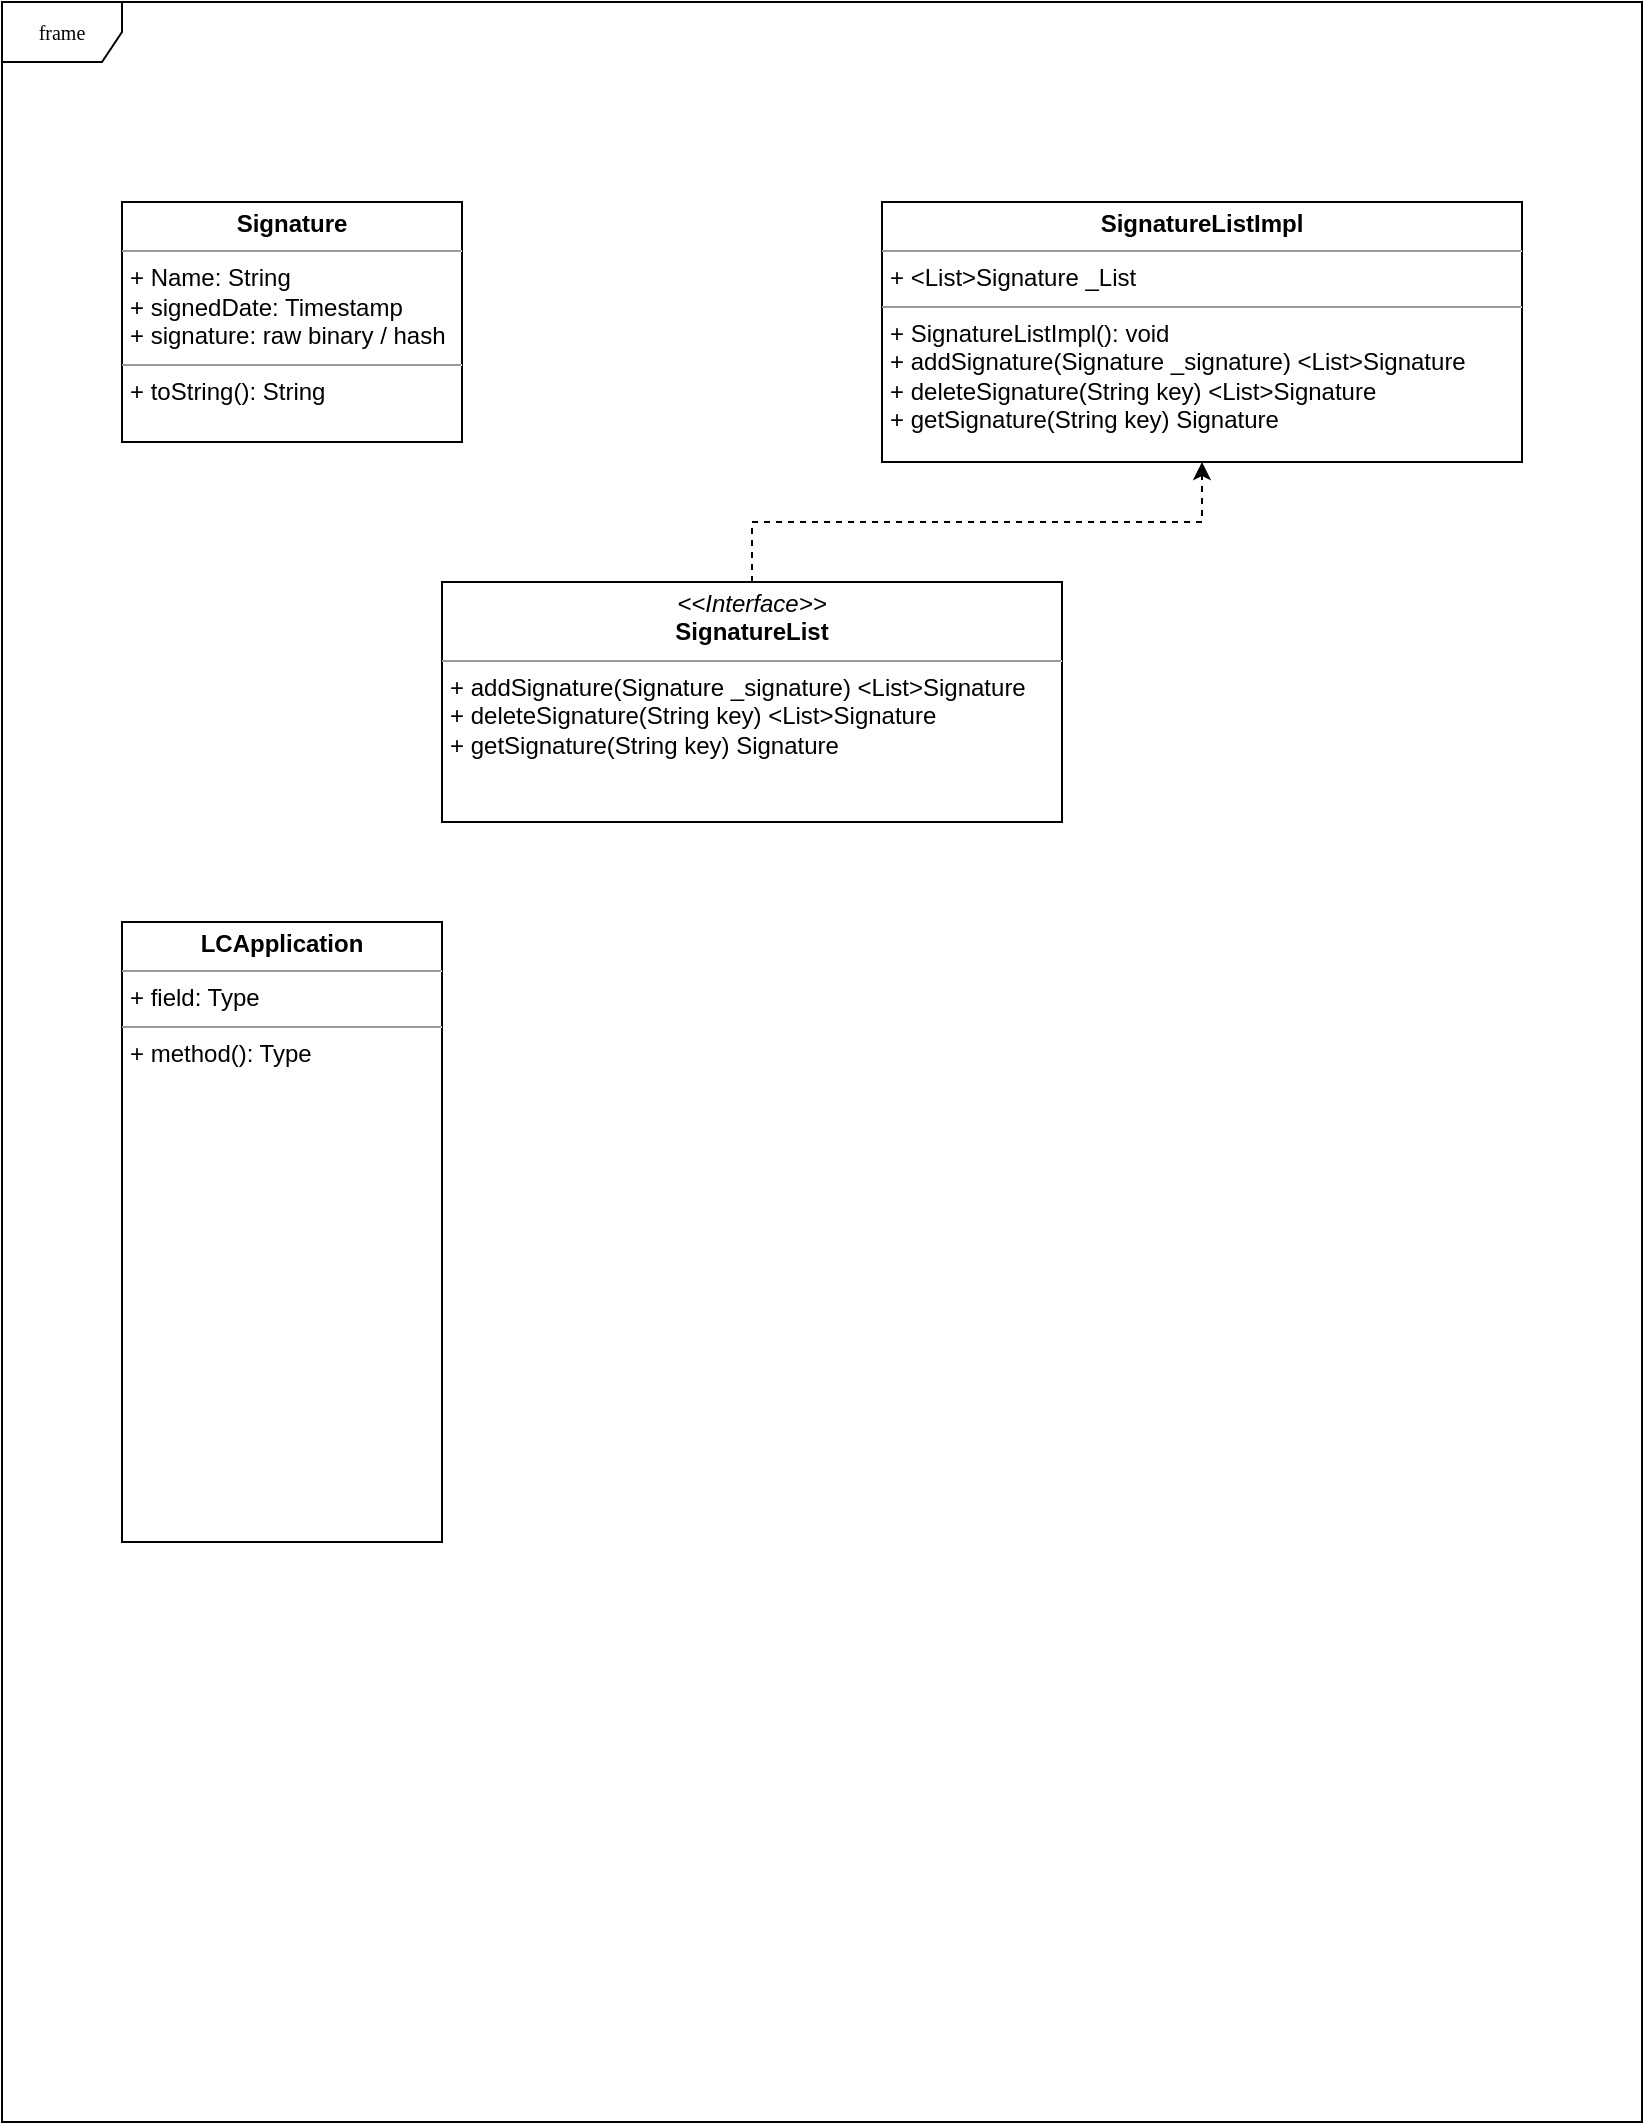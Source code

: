 <mxfile version="20.0.1" type="github">
  <diagram name="Page-1" id="c4acf3e9-155e-7222-9cf6-157b1a14988f">
    <mxGraphModel dx="1350" dy="739" grid="1" gridSize="10" guides="1" tooltips="1" connect="1" arrows="1" fold="1" page="1" pageScale="1" pageWidth="850" pageHeight="1100" background="none" math="0" shadow="0">
      <root>
        <mxCell id="0" />
        <mxCell id="1" parent="0" />
        <mxCell id="17acba5748e5396b-1" value="frame" style="shape=umlFrame;whiteSpace=wrap;html=1;rounded=0;shadow=0;comic=0;labelBackgroundColor=none;strokeWidth=1;fontFamily=Verdana;fontSize=10;align=center;" parent="1" vertex="1">
          <mxGeometry x="20" y="20" width="820" height="1060" as="geometry" />
        </mxCell>
        <mxCell id="t8tZPvu2Q6ejkbpiwWoY-3" value="&lt;p style=&quot;margin:0px;margin-top:4px;text-align:center;&quot;&gt;&lt;b&gt;Signature&lt;/b&gt;&lt;/p&gt;&lt;hr size=&quot;1&quot;&gt;&lt;p style=&quot;margin:0px;margin-left:4px;&quot;&gt;+ Name: String&lt;/p&gt;&lt;p style=&quot;margin:0px;margin-left:4px;&quot;&gt;+ signedDate: Timestamp&lt;/p&gt;&lt;p style=&quot;margin:0px;margin-left:4px;&quot;&gt;+ signature: raw binary / hash&lt;/p&gt;&lt;hr size=&quot;1&quot;&gt;&lt;p style=&quot;margin:0px;margin-left:4px;&quot;&gt;+ toString(): String&lt;/p&gt;&lt;p style=&quot;margin:0px;margin-left:4px;&quot;&gt;&lt;br&gt;&lt;/p&gt;" style="verticalAlign=top;align=left;overflow=fill;fontSize=12;fontFamily=Helvetica;html=1;" vertex="1" parent="1">
          <mxGeometry x="80" y="120" width="170" height="120" as="geometry" />
        </mxCell>
        <mxCell id="t8tZPvu2Q6ejkbpiwWoY-4" value="&lt;p style=&quot;margin:0px;margin-top:4px;text-align:center;&quot;&gt;&lt;b&gt;SignatureListImpl&lt;/b&gt;&lt;/p&gt;&lt;hr size=&quot;1&quot;&gt;&lt;p style=&quot;margin:0px;margin-left:4px;&quot;&gt;+ &amp;lt;List&amp;gt;Signature _List&lt;/p&gt;&lt;hr size=&quot;1&quot;&gt;&lt;p style=&quot;margin:0px;margin-left:4px;&quot;&gt;+ SignatureListImpl(): void&lt;/p&gt;&lt;p style=&quot;margin:0px;margin-left:4px;&quot;&gt;+ addSignature(Signature _signature) &amp;lt;List&amp;gt;Signature&lt;br&gt;&lt;/p&gt;&lt;p style=&quot;margin:0px;margin-left:4px;&quot;&gt;+ deleteSignature(String key) &amp;lt;List&amp;gt;Signature&lt;br&gt;&lt;/p&gt;&lt;p style=&quot;margin:0px;margin-left:4px;&quot;&gt;+ getSignature(String key) Signature&lt;br&gt;&lt;/p&gt;" style="verticalAlign=top;align=left;overflow=fill;fontSize=12;fontFamily=Helvetica;html=1;" vertex="1" parent="1">
          <mxGeometry x="460" y="120" width="320" height="130" as="geometry" />
        </mxCell>
        <mxCell id="t8tZPvu2Q6ejkbpiwWoY-6" style="edgeStyle=orthogonalEdgeStyle;rounded=0;orthogonalLoop=1;jettySize=auto;html=1;dashed=1;" edge="1" parent="1" source="t8tZPvu2Q6ejkbpiwWoY-5" target="t8tZPvu2Q6ejkbpiwWoY-4">
          <mxGeometry relative="1" as="geometry" />
        </mxCell>
        <mxCell id="t8tZPvu2Q6ejkbpiwWoY-5" value="&lt;p style=&quot;margin:0px;margin-top:4px;text-align:center;&quot;&gt;&lt;i&gt;&amp;lt;&amp;lt;Interface&amp;gt;&amp;gt;&lt;/i&gt;&lt;br&gt;&lt;b&gt;SignatureList&lt;/b&gt;&lt;/p&gt;&lt;hr size=&quot;1&quot;&gt;&lt;p style=&quot;margin:0px;margin-left:4px;&quot;&gt;&lt;/p&gt;&lt;p style=&quot;margin:0px;margin-left:4px;&quot;&gt;&lt;span style=&quot;background-color: initial;&quot;&gt;+ addSignature(Signature _signature) &amp;lt;List&amp;gt;Signature&lt;/span&gt;&lt;br&gt;&lt;/p&gt;&lt;p style=&quot;margin: 0px 0px 0px 4px;&quot;&gt;+ deleteSignature(String key) &amp;lt;List&amp;gt;Signature&lt;br&gt;&lt;/p&gt;&lt;p style=&quot;margin: 0px 0px 0px 4px;&quot;&gt;+ getSignature(String key) Signature&lt;/p&gt;" style="verticalAlign=top;align=left;overflow=fill;fontSize=12;fontFamily=Helvetica;html=1;" vertex="1" parent="1">
          <mxGeometry x="240" y="310" width="310" height="120" as="geometry" />
        </mxCell>
        <mxCell id="t8tZPvu2Q6ejkbpiwWoY-7" value="&lt;p style=&quot;margin:0px;margin-top:4px;text-align:center;&quot;&gt;&lt;b&gt;LCApplication&lt;/b&gt;&lt;/p&gt;&lt;hr size=&quot;1&quot;&gt;&lt;p style=&quot;margin:0px;margin-left:4px;&quot;&gt;+ field: Type&lt;/p&gt;&lt;hr size=&quot;1&quot;&gt;&lt;p style=&quot;margin:0px;margin-left:4px;&quot;&gt;+ method(): Type&lt;/p&gt;" style="verticalAlign=top;align=left;overflow=fill;fontSize=12;fontFamily=Helvetica;html=1;" vertex="1" parent="1">
          <mxGeometry x="80" y="480" width="160" height="310" as="geometry" />
        </mxCell>
      </root>
    </mxGraphModel>
  </diagram>
</mxfile>
